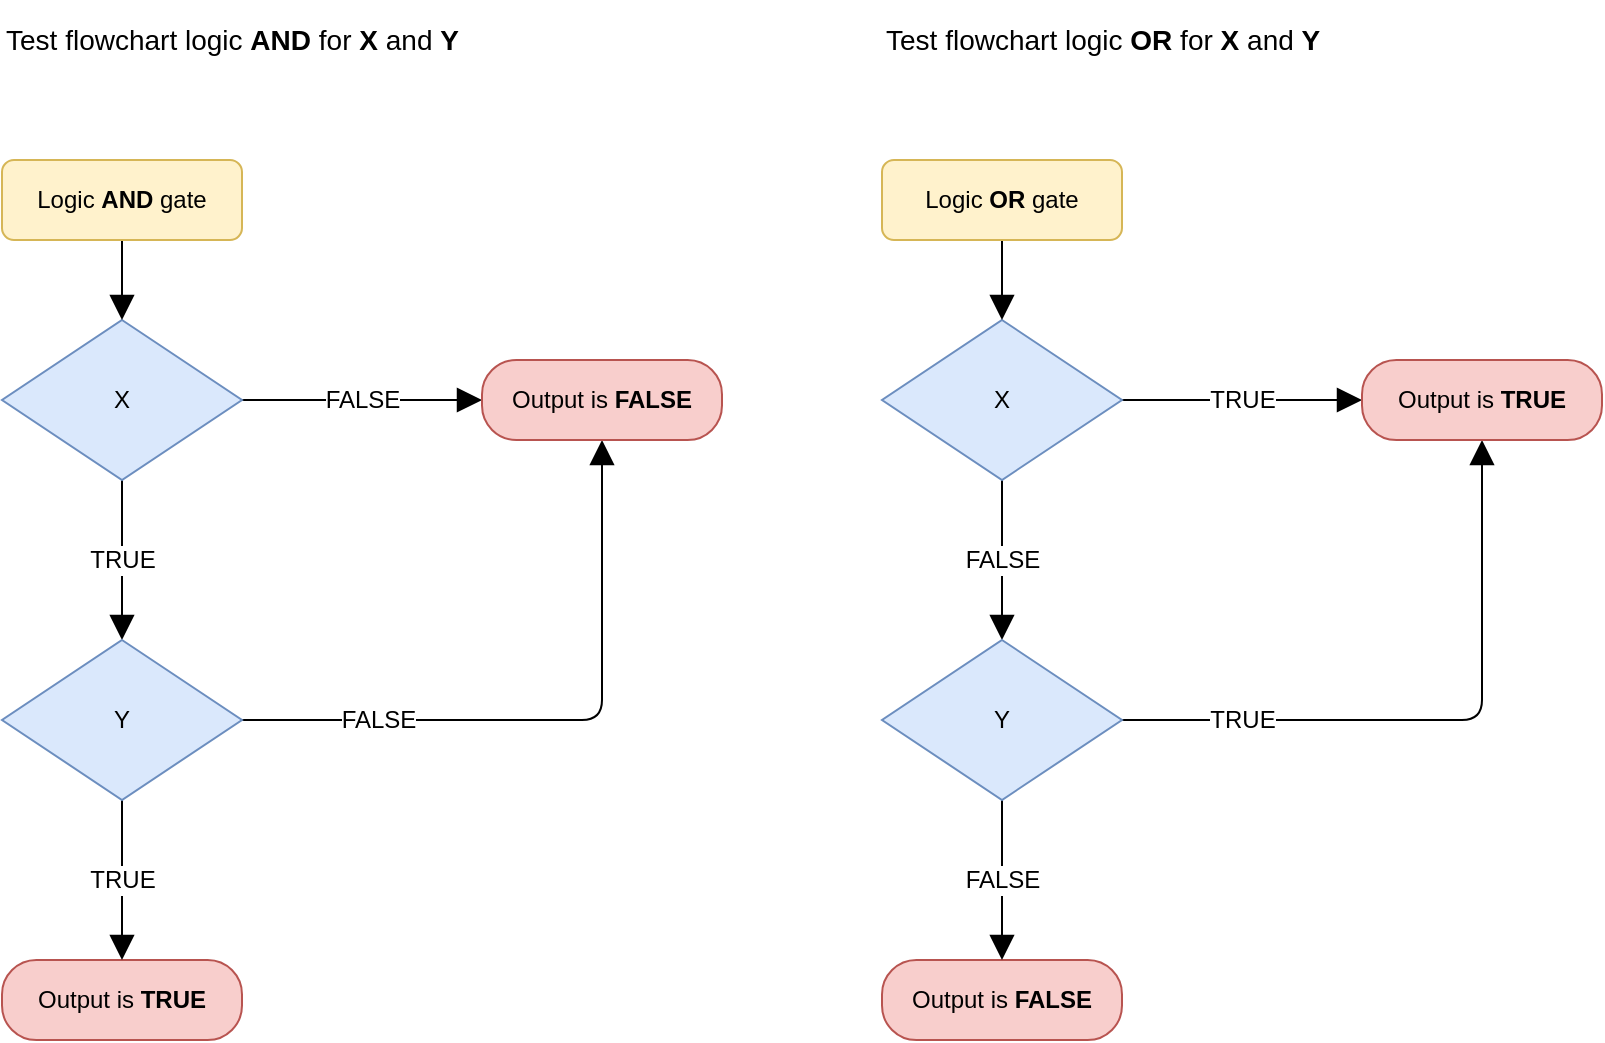 <mxfile version="17.1.3" type="device" pages="2"><diagram id="AqBW_-hZYD2e4mX6AnQQ" name="logic-and-or"><mxGraphModel dx="1422" dy="745" grid="1" gridSize="10" guides="1" tooltips="1" connect="1" arrows="1" fold="1" page="1" pageScale="1" pageWidth="1100" pageHeight="850" math="0" shadow="0"><root><mxCell id="0"/><mxCell id="1" parent="0"/><mxCell id="8IZCax1hWJ2zvrO6fYlT-1" value="Test flowchart logic &lt;b&gt;AND&lt;/b&gt; for &lt;b&gt;X &lt;/b&gt;and &lt;b&gt;Y&lt;/b&gt;" style="text;html=1;strokeColor=none;fillColor=none;align=left;verticalAlign=middle;whiteSpace=wrap;rounded=0;fontSize=14;" vertex="1" parent="1"><mxGeometry x="80" y="40" width="360" height="40" as="geometry"/></mxCell><mxCell id="8IZCax1hWJ2zvrO6fYlT-2" value="Output is &lt;b&gt;TRUE&lt;/b&gt;" style="rounded=1;whiteSpace=wrap;html=1;fontSize=12;align=center;arcSize=43;fillColor=#f8cecc;strokeColor=#b85450;" vertex="1" parent="1"><mxGeometry x="80" y="520" width="120" height="40" as="geometry"/></mxCell><mxCell id="8IZCax1hWJ2zvrO6fYlT-3" value="" style="edgeStyle=orthogonalEdgeStyle;rounded=0;orthogonalLoop=1;jettySize=auto;html=1;endArrow=block;endFill=1;endSize=10;fontSize=12;" edge="1" parent="1" source="8IZCax1hWJ2zvrO6fYlT-7" target="8IZCax1hWJ2zvrO6fYlT-14"><mxGeometry relative="1" as="geometry"/></mxCell><mxCell id="8IZCax1hWJ2zvrO6fYlT-4" value="TRUE" style="edgeLabel;html=1;align=center;verticalAlign=middle;resizable=0;points=[];fontSize=12;" vertex="1" connectable="0" parent="8IZCax1hWJ2zvrO6fYlT-3"><mxGeometry x="0.225" relative="1" as="geometry"><mxPoint y="-9" as="offset"/></mxGeometry></mxCell><mxCell id="8IZCax1hWJ2zvrO6fYlT-5" style="edgeStyle=orthogonalEdgeStyle;rounded=0;orthogonalLoop=1;jettySize=auto;html=1;endArrow=block;endFill=1;endSize=10;fontSize=12;" edge="1" parent="1" source="8IZCax1hWJ2zvrO6fYlT-7" target="8IZCax1hWJ2zvrO6fYlT-15"><mxGeometry relative="1" as="geometry"/></mxCell><mxCell id="8IZCax1hWJ2zvrO6fYlT-6" value="FALSE" style="edgeLabel;html=1;align=center;verticalAlign=middle;resizable=0;points=[];fontSize=12;" vertex="1" connectable="0" parent="8IZCax1hWJ2zvrO6fYlT-5"><mxGeometry x="-0.25" y="-2" relative="1" as="geometry"><mxPoint x="15" y="-2" as="offset"/></mxGeometry></mxCell><mxCell id="8IZCax1hWJ2zvrO6fYlT-7" value="X" style="rhombus;whiteSpace=wrap;html=1;fontSize=12;align=center;fillColor=#dae8fc;strokeColor=#6c8ebf;" vertex="1" parent="1"><mxGeometry x="80" y="200" width="120" height="80" as="geometry"/></mxCell><mxCell id="8IZCax1hWJ2zvrO6fYlT-8" style="edgeStyle=orthogonalEdgeStyle;rounded=0;orthogonalLoop=1;jettySize=auto;html=1;fontSize=12;endArrow=block;endFill=1;endSize=10;" edge="1" parent="1" source="8IZCax1hWJ2zvrO6fYlT-9" target="8IZCax1hWJ2zvrO6fYlT-7"><mxGeometry relative="1" as="geometry"/></mxCell><mxCell id="8IZCax1hWJ2zvrO6fYlT-9" value="Logic &lt;b&gt;AND&lt;/b&gt; gate" style="rounded=1;whiteSpace=wrap;html=1;fontSize=12;align=center;fillColor=#fff2cc;strokeColor=#d6b656;" vertex="1" parent="1"><mxGeometry x="80" y="120" width="120" height="40" as="geometry"/></mxCell><mxCell id="8IZCax1hWJ2zvrO6fYlT-10" style="edgeStyle=orthogonalEdgeStyle;rounded=1;orthogonalLoop=1;jettySize=auto;html=1;endArrow=block;endFill=1;endSize=10;fontSize=12;" edge="1" parent="1" source="8IZCax1hWJ2zvrO6fYlT-14" target="8IZCax1hWJ2zvrO6fYlT-15"><mxGeometry relative="1" as="geometry"><Array as="points"><mxPoint x="380" y="400"/></Array></mxGeometry></mxCell><mxCell id="8IZCax1hWJ2zvrO6fYlT-11" value="FALSE" style="edgeLabel;html=1;align=center;verticalAlign=middle;resizable=0;points=[];fontSize=12;" vertex="1" connectable="0" parent="8IZCax1hWJ2zvrO6fYlT-10"><mxGeometry x="-0.6" y="1" relative="1" as="geometry"><mxPoint x="4" y="1" as="offset"/></mxGeometry></mxCell><mxCell id="8IZCax1hWJ2zvrO6fYlT-12" style="edgeStyle=orthogonalEdgeStyle;rounded=1;orthogonalLoop=1;jettySize=auto;html=1;endArrow=block;endFill=1;endSize=10;fontSize=12;" edge="1" parent="1" source="8IZCax1hWJ2zvrO6fYlT-14" target="8IZCax1hWJ2zvrO6fYlT-2"><mxGeometry relative="1" as="geometry"/></mxCell><mxCell id="8IZCax1hWJ2zvrO6fYlT-13" value="TRUE" style="edgeLabel;html=1;align=center;verticalAlign=middle;resizable=0;points=[];fontSize=12;" vertex="1" connectable="0" parent="8IZCax1hWJ2zvrO6fYlT-12"><mxGeometry x="-0.746" relative="1" as="geometry"><mxPoint y="30" as="offset"/></mxGeometry></mxCell><mxCell id="8IZCax1hWJ2zvrO6fYlT-14" value="Y" style="rhombus;whiteSpace=wrap;html=1;fontSize=12;align=center;fillColor=#dae8fc;strokeColor=#6c8ebf;" vertex="1" parent="1"><mxGeometry x="80" y="360" width="120" height="80" as="geometry"/></mxCell><mxCell id="8IZCax1hWJ2zvrO6fYlT-15" value="Output is &lt;b&gt;FALSE&lt;/b&gt;" style="rounded=1;whiteSpace=wrap;html=1;fontSize=12;align=center;arcSize=43;fillColor=#f8cecc;strokeColor=#b85450;" vertex="1" parent="1"><mxGeometry x="320" y="220" width="120" height="40" as="geometry"/></mxCell><mxCell id="8phiV6DXjkmJmylN9Dz0-1" value="Test flowchart logic &lt;b&gt;OR&lt;/b&gt; for &lt;b&gt;X&lt;/b&gt; and &lt;b&gt;Y&lt;/b&gt;" style="text;html=1;strokeColor=none;fillColor=none;align=left;verticalAlign=middle;whiteSpace=wrap;rounded=0;fontSize=14;" vertex="1" parent="1"><mxGeometry x="520" y="40" width="360" height="40" as="geometry"/></mxCell><mxCell id="8phiV6DXjkmJmylN9Dz0-2" value="Output is &lt;b&gt;FALSE&lt;/b&gt;" style="rounded=1;whiteSpace=wrap;html=1;fontSize=12;align=center;arcSize=43;fillColor=#f8cecc;strokeColor=#b85450;" vertex="1" parent="1"><mxGeometry x="520" y="520" width="120" height="40" as="geometry"/></mxCell><mxCell id="8phiV6DXjkmJmylN9Dz0-3" value="" style="edgeStyle=orthogonalEdgeStyle;rounded=0;orthogonalLoop=1;jettySize=auto;html=1;endArrow=block;endFill=1;endSize=10;fontSize=12;" edge="1" parent="1" source="8phiV6DXjkmJmylN9Dz0-7" target="8phiV6DXjkmJmylN9Dz0-14"><mxGeometry relative="1" as="geometry"/></mxCell><mxCell id="8phiV6DXjkmJmylN9Dz0-4" value="FALSE" style="edgeLabel;html=1;align=center;verticalAlign=middle;resizable=0;points=[];fontSize=12;" vertex="1" connectable="0" parent="8phiV6DXjkmJmylN9Dz0-3"><mxGeometry x="0.225" relative="1" as="geometry"><mxPoint y="-9" as="offset"/></mxGeometry></mxCell><mxCell id="8phiV6DXjkmJmylN9Dz0-5" style="edgeStyle=orthogonalEdgeStyle;rounded=0;orthogonalLoop=1;jettySize=auto;html=1;endArrow=block;endFill=1;endSize=10;fontSize=12;" edge="1" parent="1" source="8phiV6DXjkmJmylN9Dz0-7" target="8phiV6DXjkmJmylN9Dz0-15"><mxGeometry relative="1" as="geometry"/></mxCell><mxCell id="8phiV6DXjkmJmylN9Dz0-6" value="TRUE" style="edgeLabel;html=1;align=center;verticalAlign=middle;resizable=0;points=[];fontSize=12;" vertex="1" connectable="0" parent="8phiV6DXjkmJmylN9Dz0-5"><mxGeometry x="-0.25" y="-2" relative="1" as="geometry"><mxPoint x="15" y="-2" as="offset"/></mxGeometry></mxCell><mxCell id="8phiV6DXjkmJmylN9Dz0-7" value="X" style="rhombus;whiteSpace=wrap;html=1;fontSize=12;align=center;fillColor=#dae8fc;strokeColor=#6c8ebf;" vertex="1" parent="1"><mxGeometry x="520" y="200" width="120" height="80" as="geometry"/></mxCell><mxCell id="8phiV6DXjkmJmylN9Dz0-8" style="edgeStyle=orthogonalEdgeStyle;rounded=0;orthogonalLoop=1;jettySize=auto;html=1;fontSize=12;endArrow=block;endFill=1;endSize=10;" edge="1" parent="1" source="8phiV6DXjkmJmylN9Dz0-9" target="8phiV6DXjkmJmylN9Dz0-7"><mxGeometry relative="1" as="geometry"/></mxCell><mxCell id="8phiV6DXjkmJmylN9Dz0-9" value="Logic &lt;b&gt;OR&lt;/b&gt; gate" style="rounded=1;whiteSpace=wrap;html=1;fontSize=12;align=center;fillColor=#fff2cc;strokeColor=#d6b656;" vertex="1" parent="1"><mxGeometry x="520" y="120" width="120" height="40" as="geometry"/></mxCell><mxCell id="8phiV6DXjkmJmylN9Dz0-10" style="edgeStyle=orthogonalEdgeStyle;rounded=1;orthogonalLoop=1;jettySize=auto;html=1;endArrow=block;endFill=1;endSize=10;fontSize=12;" edge="1" parent="1" source="8phiV6DXjkmJmylN9Dz0-14" target="8phiV6DXjkmJmylN9Dz0-15"><mxGeometry relative="1" as="geometry"><Array as="points"><mxPoint x="820" y="400"/></Array></mxGeometry></mxCell><mxCell id="8phiV6DXjkmJmylN9Dz0-11" value="TRUE" style="edgeLabel;html=1;align=center;verticalAlign=middle;resizable=0;points=[];fontSize=12;" vertex="1" connectable="0" parent="8phiV6DXjkmJmylN9Dz0-10"><mxGeometry x="-0.6" y="1" relative="1" as="geometry"><mxPoint x="-4" y="1" as="offset"/></mxGeometry></mxCell><mxCell id="8phiV6DXjkmJmylN9Dz0-12" style="edgeStyle=orthogonalEdgeStyle;rounded=1;orthogonalLoop=1;jettySize=auto;html=1;endArrow=block;endFill=1;endSize=10;fontSize=12;" edge="1" parent="1" source="8phiV6DXjkmJmylN9Dz0-14" target="8phiV6DXjkmJmylN9Dz0-2"><mxGeometry relative="1" as="geometry"/></mxCell><mxCell id="8phiV6DXjkmJmylN9Dz0-13" value="FALSE" style="edgeLabel;html=1;align=center;verticalAlign=middle;resizable=0;points=[];fontSize=12;" vertex="1" connectable="0" parent="8phiV6DXjkmJmylN9Dz0-12"><mxGeometry x="-0.746" relative="1" as="geometry"><mxPoint y="30" as="offset"/></mxGeometry></mxCell><mxCell id="8phiV6DXjkmJmylN9Dz0-14" value="Y" style="rhombus;whiteSpace=wrap;html=1;fontSize=12;align=center;fillColor=#dae8fc;strokeColor=#6c8ebf;" vertex="1" parent="1"><mxGeometry x="520" y="360" width="120" height="80" as="geometry"/></mxCell><mxCell id="8phiV6DXjkmJmylN9Dz0-15" value="Output is &lt;b&gt;TRUE&lt;/b&gt;" style="rounded=1;whiteSpace=wrap;html=1;fontSize=12;align=center;arcSize=43;fillColor=#f8cecc;strokeColor=#b85450;" vertex="1" parent="1"><mxGeometry x="760" y="220" width="120" height="40" as="geometry"/></mxCell></root></mxGraphModel></diagram><diagram id="MLzrARCIPNvnRFMroUEf" name="logic-xor"><mxGraphModel dx="1422" dy="745" grid="1" gridSize="10" guides="1" tooltips="1" connect="1" arrows="1" fold="1" page="1" pageScale="1" pageWidth="1100" pageHeight="850" math="0" shadow="0"><root><mxCell id="6XKyp_TqmU6S4h23LXpk-0"/><mxCell id="6XKyp_TqmU6S4h23LXpk-1" parent="6XKyp_TqmU6S4h23LXpk-0"/><mxCell id="6XKyp_TqmU6S4h23LXpk-2" value="Test flowchart logic &lt;b&gt;XOR&lt;/b&gt; for &lt;b&gt;X&lt;/b&gt; and &lt;b&gt;Y&lt;/b&gt;" style="text;html=1;strokeColor=none;fillColor=none;align=left;verticalAlign=middle;whiteSpace=wrap;rounded=0;fontSize=14;" vertex="1" parent="6XKyp_TqmU6S4h23LXpk-1"><mxGeometry x="80" y="40" width="360" height="40" as="geometry"/></mxCell><mxCell id="6XKyp_TqmU6S4h23LXpk-3" value="Output is &lt;b&gt;FALSE&lt;/b&gt;" style="rounded=1;whiteSpace=wrap;html=1;fontSize=12;align=center;arcSize=43;fillColor=#f8cecc;strokeColor=#b85450;" vertex="1" parent="6XKyp_TqmU6S4h23LXpk-1"><mxGeometry x="520" y="380" width="120" height="40" as="geometry"/></mxCell><mxCell id="6XKyp_TqmU6S4h23LXpk-4" value="" style="edgeStyle=orthogonalEdgeStyle;rounded=0;orthogonalLoop=1;jettySize=auto;html=1;endArrow=block;endFill=1;endSize=10;fontSize=12;" edge="1" parent="6XKyp_TqmU6S4h23LXpk-1" source="6XKyp_TqmU6S4h23LXpk-8" target="6XKyp_TqmU6S4h23LXpk-15"><mxGeometry relative="1" as="geometry"/></mxCell><mxCell id="6XKyp_TqmU6S4h23LXpk-5" value="FALSE" style="edgeLabel;html=1;align=center;verticalAlign=middle;resizable=0;points=[];fontSize=12;" vertex="1" connectable="0" parent="6XKyp_TqmU6S4h23LXpk-4"><mxGeometry x="0.225" relative="1" as="geometry"><mxPoint y="-9" as="offset"/></mxGeometry></mxCell><mxCell id="6XKyp_TqmU6S4h23LXpk-6" style="edgeStyle=orthogonalEdgeStyle;rounded=1;orthogonalLoop=1;jettySize=auto;html=1;endArrow=block;endFill=1;endSize=10;fontSize=14;" edge="1" parent="6XKyp_TqmU6S4h23LXpk-1" source="6XKyp_TqmU6S4h23LXpk-8" target="6XKyp_TqmU6S4h23LXpk-21"><mxGeometry relative="1" as="geometry"/></mxCell><mxCell id="6XKyp_TqmU6S4h23LXpk-7" value="TRUE" style="edgeLabel;html=1;align=center;verticalAlign=middle;resizable=0;points=[];fontSize=12;" vertex="1" connectable="0" parent="6XKyp_TqmU6S4h23LXpk-6"><mxGeometry x="-0.2" y="-2" relative="1" as="geometry"><mxPoint x="-2" y="-2" as="offset"/></mxGeometry></mxCell><mxCell id="6XKyp_TqmU6S4h23LXpk-8" value="X" style="rhombus;whiteSpace=wrap;html=1;fontSize=12;align=center;fillColor=#dae8fc;strokeColor=#6c8ebf;" vertex="1" parent="6XKyp_TqmU6S4h23LXpk-1"><mxGeometry x="80" y="200" width="120" height="80" as="geometry"/></mxCell><mxCell id="6XKyp_TqmU6S4h23LXpk-9" style="edgeStyle=orthogonalEdgeStyle;rounded=0;orthogonalLoop=1;jettySize=auto;html=1;fontSize=12;endArrow=block;endFill=1;endSize=10;" edge="1" parent="6XKyp_TqmU6S4h23LXpk-1" source="6XKyp_TqmU6S4h23LXpk-10" target="6XKyp_TqmU6S4h23LXpk-8"><mxGeometry relative="1" as="geometry"/></mxCell><mxCell id="6XKyp_TqmU6S4h23LXpk-10" value="Logic &lt;b&gt;XOR&lt;/b&gt; gate" style="rounded=1;whiteSpace=wrap;html=1;fontSize=12;align=center;fillColor=#fff2cc;strokeColor=#d6b656;" vertex="1" parent="6XKyp_TqmU6S4h23LXpk-1"><mxGeometry x="80" y="120" width="120" height="40" as="geometry"/></mxCell><mxCell id="6XKyp_TqmU6S4h23LXpk-11" style="edgeStyle=orthogonalEdgeStyle;rounded=1;orthogonalLoop=1;jettySize=auto;html=1;endArrow=block;endFill=1;endSize=10;fontSize=12;" edge="1" parent="6XKyp_TqmU6S4h23LXpk-1" source="6XKyp_TqmU6S4h23LXpk-15" target="6XKyp_TqmU6S4h23LXpk-3"><mxGeometry relative="1" as="geometry"><Array as="points"><mxPoint x="140" y="480"/><mxPoint x="580" y="480"/></Array></mxGeometry></mxCell><mxCell id="6XKyp_TqmU6S4h23LXpk-12" value="FALSE" style="edgeLabel;html=1;align=center;verticalAlign=middle;resizable=0;points=[];fontSize=12;" vertex="1" connectable="0" parent="6XKyp_TqmU6S4h23LXpk-11"><mxGeometry x="-0.746" relative="1" as="geometry"><mxPoint x="210" y="1" as="offset"/></mxGeometry></mxCell><mxCell id="6XKyp_TqmU6S4h23LXpk-13" style="edgeStyle=orthogonalEdgeStyle;rounded=1;orthogonalLoop=1;jettySize=auto;html=1;endArrow=block;endFill=1;endSize=10;fontSize=12;" edge="1" parent="6XKyp_TqmU6S4h23LXpk-1" source="6XKyp_TqmU6S4h23LXpk-15" target="6XKyp_TqmU6S4h23LXpk-16"><mxGeometry relative="1" as="geometry"><Array as="points"><mxPoint x="360" y="400"/></Array></mxGeometry></mxCell><mxCell id="6XKyp_TqmU6S4h23LXpk-14" value="TRUE" style="edgeLabel;html=1;align=center;verticalAlign=middle;resizable=0;points=[];fontSize=12;" vertex="1" connectable="0" parent="6XKyp_TqmU6S4h23LXpk-13"><mxGeometry x="-0.747" y="-1" relative="1" as="geometry"><mxPoint x="22" y="-1" as="offset"/></mxGeometry></mxCell><mxCell id="6XKyp_TqmU6S4h23LXpk-15" value="Y" style="rhombus;whiteSpace=wrap;html=1;fontSize=12;align=center;fillColor=#dae8fc;strokeColor=#6c8ebf;" vertex="1" parent="6XKyp_TqmU6S4h23LXpk-1"><mxGeometry x="80" y="360" width="120" height="80" as="geometry"/></mxCell><mxCell id="6XKyp_TqmU6S4h23LXpk-16" value="Output is &lt;b&gt;TRUE&lt;/b&gt;" style="rounded=1;whiteSpace=wrap;html=1;fontSize=12;align=center;arcSize=43;fillColor=#f8cecc;strokeColor=#b85450;" vertex="1" parent="6XKyp_TqmU6S4h23LXpk-1"><mxGeometry x="320" y="380" width="120" height="40" as="geometry"/></mxCell><mxCell id="6XKyp_TqmU6S4h23LXpk-17" style="edgeStyle=orthogonalEdgeStyle;rounded=1;orthogonalLoop=1;jettySize=auto;html=1;endArrow=block;endFill=1;endSize=10;fontSize=12;" edge="1" parent="6XKyp_TqmU6S4h23LXpk-1" source="6XKyp_TqmU6S4h23LXpk-21" target="6XKyp_TqmU6S4h23LXpk-16"><mxGeometry relative="1" as="geometry"/></mxCell><mxCell id="6XKyp_TqmU6S4h23LXpk-18" value="FALSE" style="edgeLabel;html=1;align=center;verticalAlign=middle;resizable=0;points=[];fontSize=12;" vertex="1" connectable="0" parent="6XKyp_TqmU6S4h23LXpk-17"><mxGeometry x="-0.667" y="1" relative="1" as="geometry"><mxPoint x="-1" y="23" as="offset"/></mxGeometry></mxCell><mxCell id="6XKyp_TqmU6S4h23LXpk-19" style="edgeStyle=orthogonalEdgeStyle;rounded=1;orthogonalLoop=1;jettySize=auto;html=1;endArrow=block;endFill=1;endSize=10;fontSize=12;" edge="1" parent="6XKyp_TqmU6S4h23LXpk-1" source="6XKyp_TqmU6S4h23LXpk-21" target="6XKyp_TqmU6S4h23LXpk-3"><mxGeometry relative="1" as="geometry"/></mxCell><mxCell id="6XKyp_TqmU6S4h23LXpk-20" value="TRUE" style="edgeLabel;html=1;align=center;verticalAlign=middle;resizable=0;points=[];fontSize=12;" vertex="1" connectable="0" parent="6XKyp_TqmU6S4h23LXpk-19"><mxGeometry x="0.25" y="1" relative="1" as="geometry"><mxPoint x="-1" y="45" as="offset"/></mxGeometry></mxCell><mxCell id="6XKyp_TqmU6S4h23LXpk-21" value="Y" style="rhombus;whiteSpace=wrap;html=1;fontSize=12;align=center;fillColor=#dae8fc;strokeColor=#6c8ebf;" vertex="1" parent="6XKyp_TqmU6S4h23LXpk-1"><mxGeometry x="320" y="200" width="120" height="80" as="geometry"/></mxCell></root></mxGraphModel></diagram></mxfile>